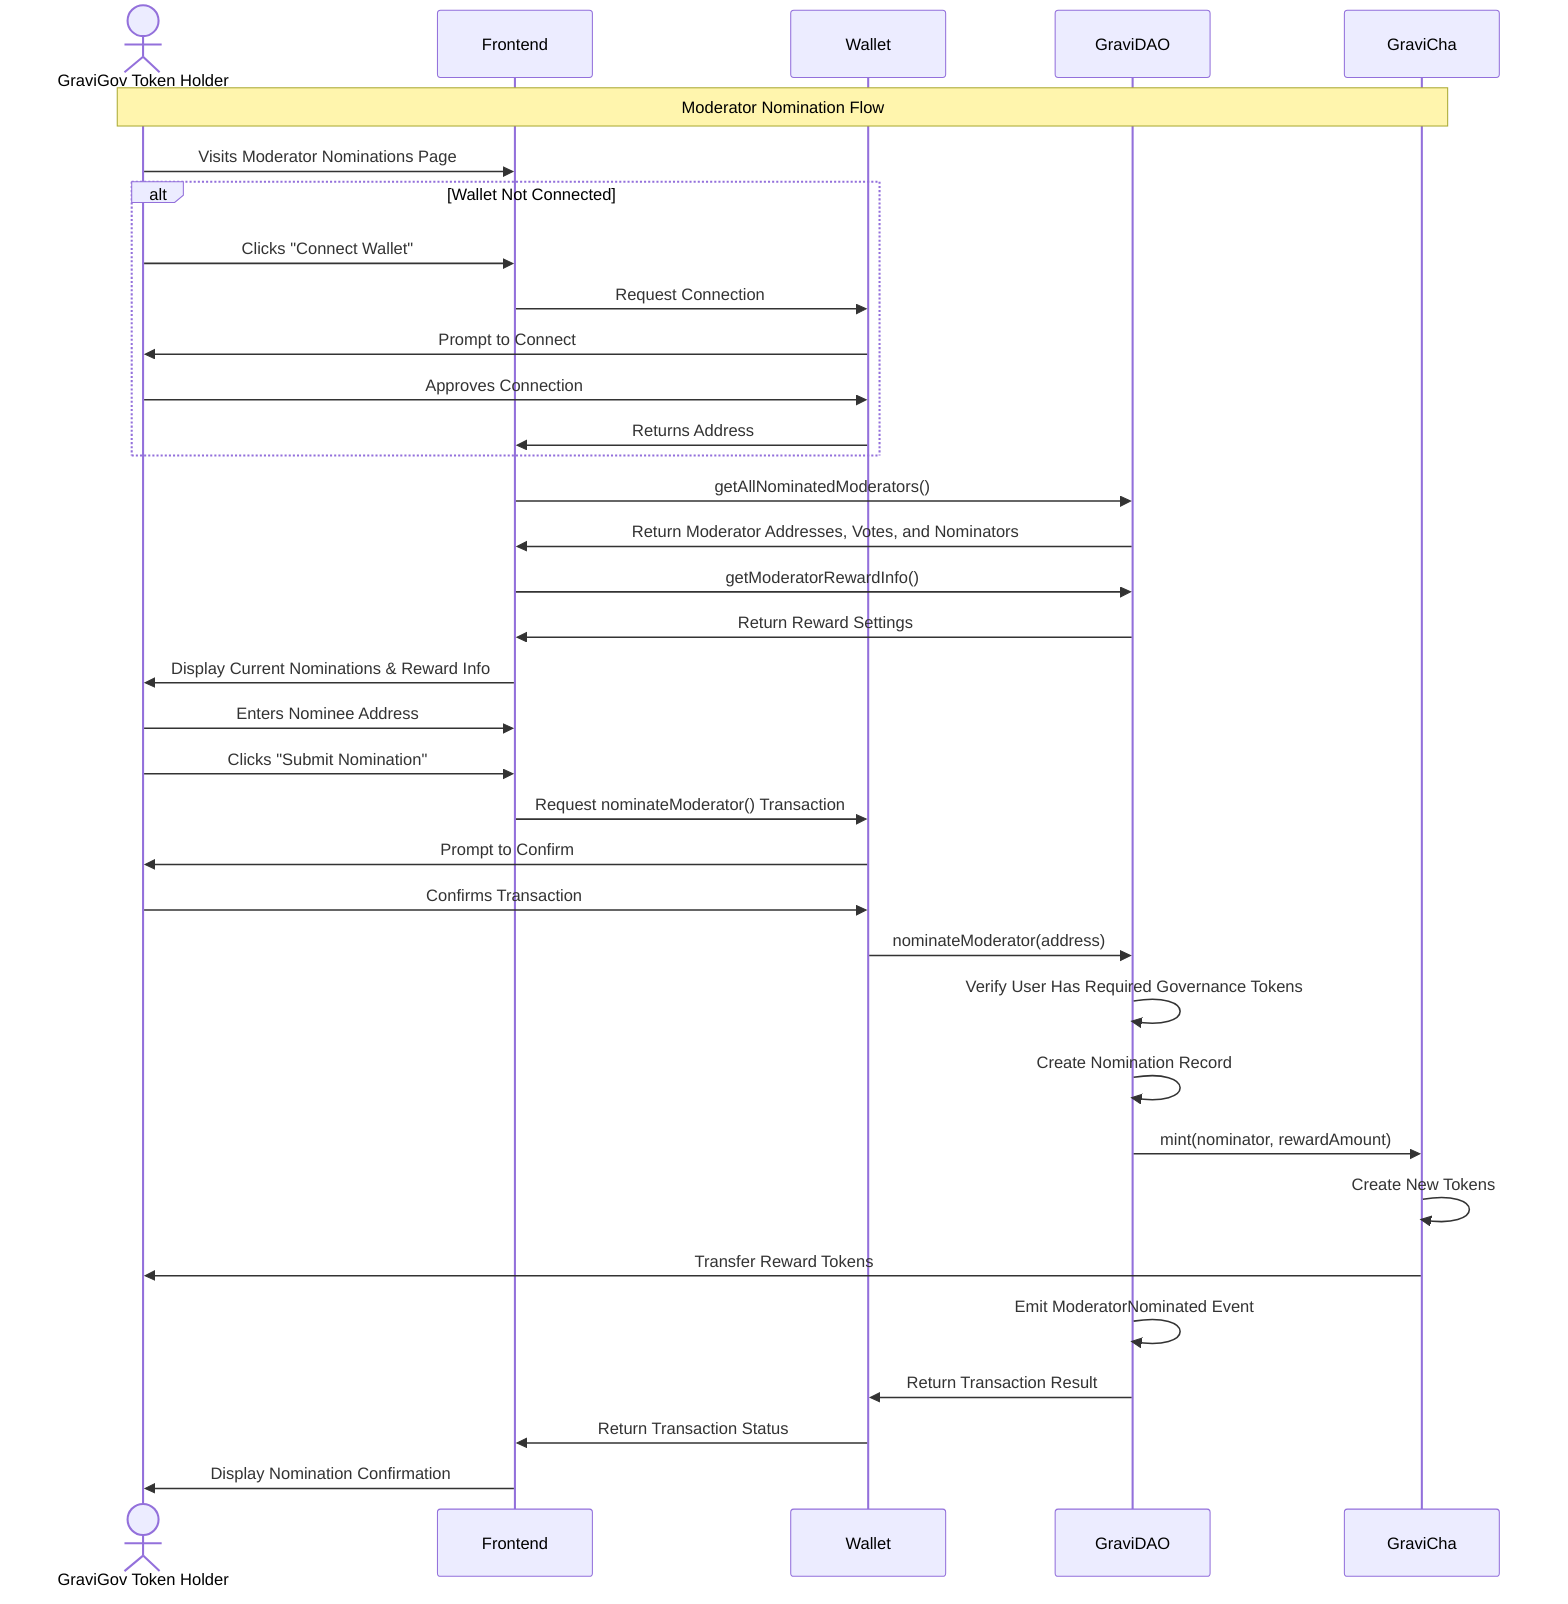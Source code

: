 sequenceDiagram
    actor User as GraviGov Token Holder
    participant Frontend
    participant Wallet
    participant DAO as GraviDAO
    participant ChaToken as GraviCha

    %% Initial Setup
    Note over User, ChaToken: Moderator Nomination Flow
    
    User->>Frontend: Visits Moderator Nominations Page
    alt Wallet Not Connected
        User->>Frontend: Clicks "Connect Wallet"
        Frontend->>Wallet: Request Connection
        Wallet->>User: Prompt to Connect
        User->>Wallet: Approves Connection
        Wallet->>Frontend: Returns Address
    end

    %% Load Initial Data
    Frontend->>DAO: getAllNominatedModerators()
    DAO->>Frontend: Return Moderator Addresses, Votes, and Nominators
    
    Frontend->>DAO: getModeratorRewardInfo()
    DAO->>Frontend: Return Reward Settings
    
    Frontend->>User: Display Current Nominations & Reward Info
    
    %% Nomination Flow
    User->>Frontend: Enters Nominee Address
    User->>Frontend: Clicks "Submit Nomination"
    Frontend->>Wallet: Request nominateModerator() Transaction
    Wallet->>User: Prompt to Confirm
    User->>Wallet: Confirms Transaction
    Wallet->>DAO: nominateModerator(address)
    
    DAO->>DAO: Verify User Has Required Governance Tokens
    DAO->>DAO: Create Nomination Record
    
    %% Reward Process
    DAO->>ChaToken: mint(nominator, rewardAmount)
    ChaToken->>ChaToken: Create New Tokens
    ChaToken->>User: Transfer Reward Tokens
    
    DAO->>DAO: Emit ModeratorNominated Event
    DAO->>Wallet: Return Transaction Result
    Wallet->>Frontend: Return Transaction Status
    Frontend->>User: Display Nomination Confirmation
